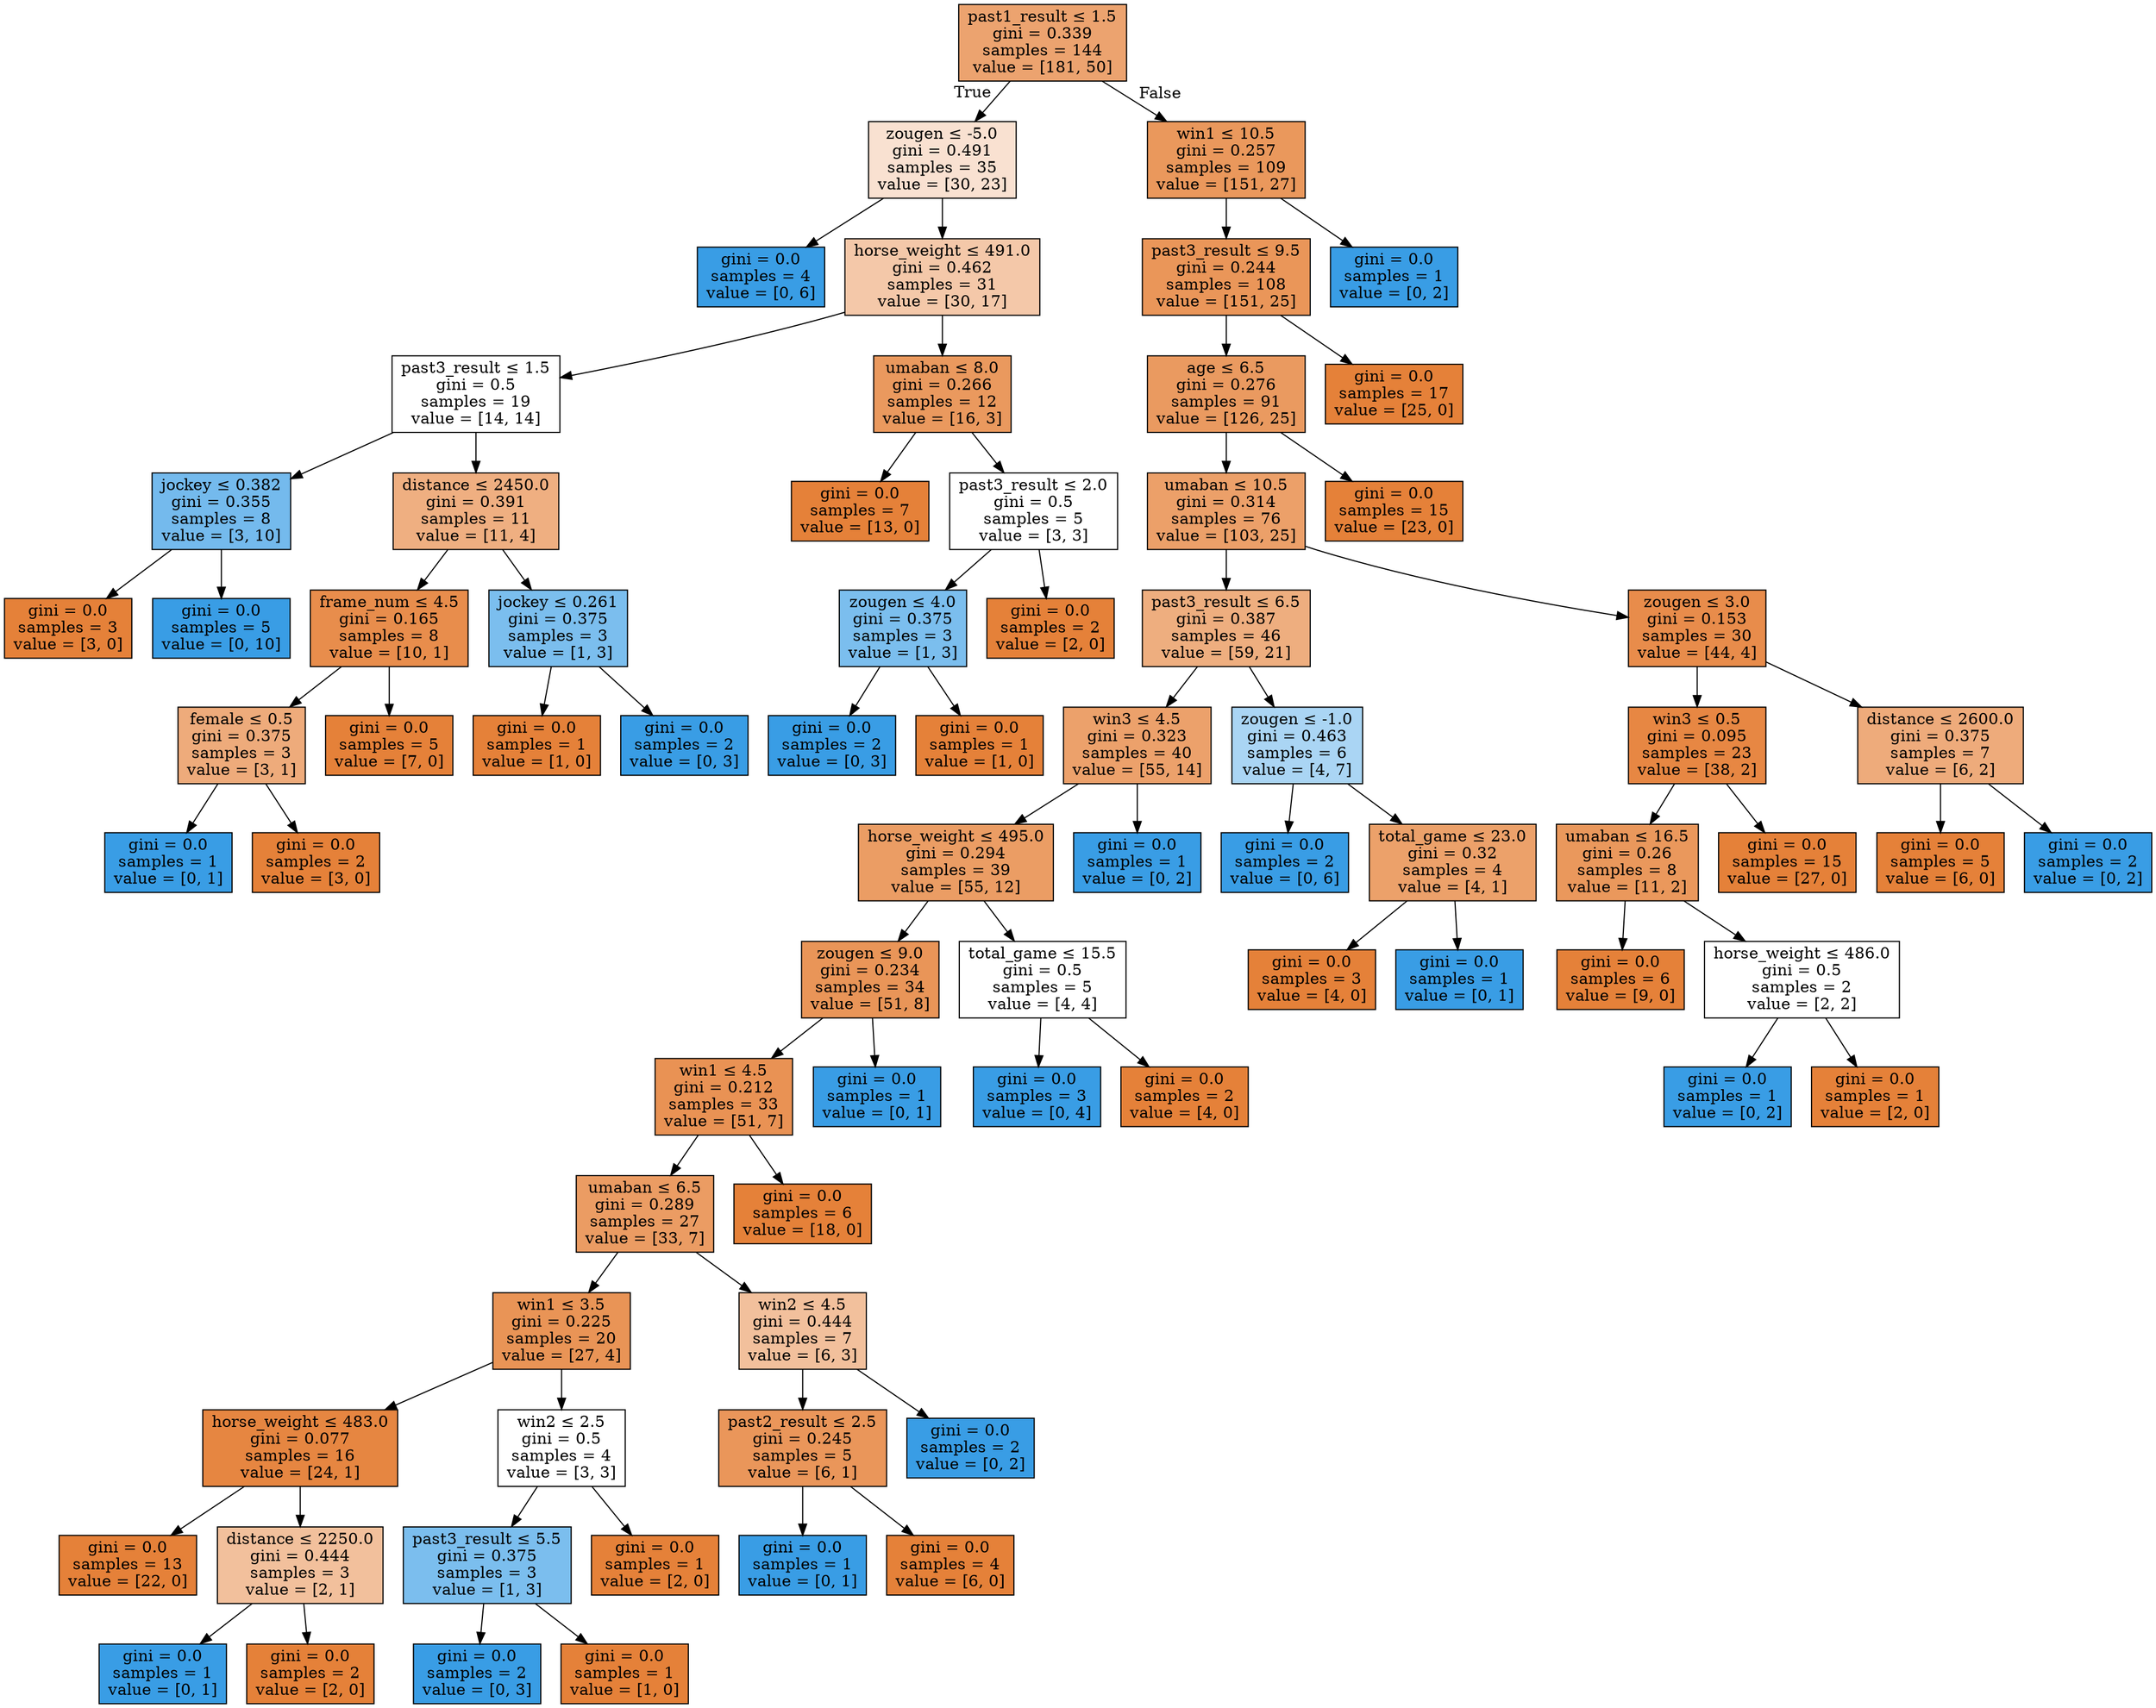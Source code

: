 digraph Tree {
node [shape=box, style="filled", color="black"] ;
0 [label=<past1_result &le; 1.5<br/>gini = 0.339<br/>samples = 144<br/>value = [181, 50]>, fillcolor="#e58139b9"] ;
1 [label=<zougen &le; -5.0<br/>gini = 0.491<br/>samples = 35<br/>value = [30, 23]>, fillcolor="#e581393b"] ;
0 -> 1 [labeldistance=2.5, labelangle=45, headlabel="True"] ;
2 [label=<gini = 0.0<br/>samples = 4<br/>value = [0, 6]>, fillcolor="#399de5ff"] ;
1 -> 2 ;
3 [label=<horse_weight &le; 491.0<br/>gini = 0.462<br/>samples = 31<br/>value = [30, 17]>, fillcolor="#e581396e"] ;
1 -> 3 ;
4 [label=<past3_result &le; 1.5<br/>gini = 0.5<br/>samples = 19<br/>value = [14, 14]>, fillcolor="#e5813900"] ;
3 -> 4 ;
5 [label=<jockey &le; 0.382<br/>gini = 0.355<br/>samples = 8<br/>value = [3, 10]>, fillcolor="#399de5b3"] ;
4 -> 5 ;
6 [label=<gini = 0.0<br/>samples = 3<br/>value = [3, 0]>, fillcolor="#e58139ff"] ;
5 -> 6 ;
7 [label=<gini = 0.0<br/>samples = 5<br/>value = [0, 10]>, fillcolor="#399de5ff"] ;
5 -> 7 ;
8 [label=<distance &le; 2450.0<br/>gini = 0.391<br/>samples = 11<br/>value = [11, 4]>, fillcolor="#e58139a2"] ;
4 -> 8 ;
9 [label=<frame_num &le; 4.5<br/>gini = 0.165<br/>samples = 8<br/>value = [10, 1]>, fillcolor="#e58139e6"] ;
8 -> 9 ;
10 [label=<female &le; 0.5<br/>gini = 0.375<br/>samples = 3<br/>value = [3, 1]>, fillcolor="#e58139aa"] ;
9 -> 10 ;
11 [label=<gini = 0.0<br/>samples = 1<br/>value = [0, 1]>, fillcolor="#399de5ff"] ;
10 -> 11 ;
12 [label=<gini = 0.0<br/>samples = 2<br/>value = [3, 0]>, fillcolor="#e58139ff"] ;
10 -> 12 ;
13 [label=<gini = 0.0<br/>samples = 5<br/>value = [7, 0]>, fillcolor="#e58139ff"] ;
9 -> 13 ;
14 [label=<jockey &le; 0.261<br/>gini = 0.375<br/>samples = 3<br/>value = [1, 3]>, fillcolor="#399de5aa"] ;
8 -> 14 ;
15 [label=<gini = 0.0<br/>samples = 1<br/>value = [1, 0]>, fillcolor="#e58139ff"] ;
14 -> 15 ;
16 [label=<gini = 0.0<br/>samples = 2<br/>value = [0, 3]>, fillcolor="#399de5ff"] ;
14 -> 16 ;
17 [label=<umaban &le; 8.0<br/>gini = 0.266<br/>samples = 12<br/>value = [16, 3]>, fillcolor="#e58139cf"] ;
3 -> 17 ;
18 [label=<gini = 0.0<br/>samples = 7<br/>value = [13, 0]>, fillcolor="#e58139ff"] ;
17 -> 18 ;
19 [label=<past3_result &le; 2.0<br/>gini = 0.5<br/>samples = 5<br/>value = [3, 3]>, fillcolor="#e5813900"] ;
17 -> 19 ;
20 [label=<zougen &le; 4.0<br/>gini = 0.375<br/>samples = 3<br/>value = [1, 3]>, fillcolor="#399de5aa"] ;
19 -> 20 ;
21 [label=<gini = 0.0<br/>samples = 2<br/>value = [0, 3]>, fillcolor="#399de5ff"] ;
20 -> 21 ;
22 [label=<gini = 0.0<br/>samples = 1<br/>value = [1, 0]>, fillcolor="#e58139ff"] ;
20 -> 22 ;
23 [label=<gini = 0.0<br/>samples = 2<br/>value = [2, 0]>, fillcolor="#e58139ff"] ;
19 -> 23 ;
24 [label=<win1 &le; 10.5<br/>gini = 0.257<br/>samples = 109<br/>value = [151, 27]>, fillcolor="#e58139d1"] ;
0 -> 24 [labeldistance=2.5, labelangle=-45, headlabel="False"] ;
25 [label=<past3_result &le; 9.5<br/>gini = 0.244<br/>samples = 108<br/>value = [151, 25]>, fillcolor="#e58139d5"] ;
24 -> 25 ;
26 [label=<age &le; 6.5<br/>gini = 0.276<br/>samples = 91<br/>value = [126, 25]>, fillcolor="#e58139cc"] ;
25 -> 26 ;
27 [label=<umaban &le; 10.5<br/>gini = 0.314<br/>samples = 76<br/>value = [103, 25]>, fillcolor="#e58139c1"] ;
26 -> 27 ;
28 [label=<past3_result &le; 6.5<br/>gini = 0.387<br/>samples = 46<br/>value = [59, 21]>, fillcolor="#e58139a4"] ;
27 -> 28 ;
29 [label=<win3 &le; 4.5<br/>gini = 0.323<br/>samples = 40<br/>value = [55, 14]>, fillcolor="#e58139be"] ;
28 -> 29 ;
30 [label=<horse_weight &le; 495.0<br/>gini = 0.294<br/>samples = 39<br/>value = [55, 12]>, fillcolor="#e58139c7"] ;
29 -> 30 ;
31 [label=<zougen &le; 9.0<br/>gini = 0.234<br/>samples = 34<br/>value = [51, 8]>, fillcolor="#e58139d7"] ;
30 -> 31 ;
32 [label=<win1 &le; 4.5<br/>gini = 0.212<br/>samples = 33<br/>value = [51, 7]>, fillcolor="#e58139dc"] ;
31 -> 32 ;
33 [label=<umaban &le; 6.5<br/>gini = 0.289<br/>samples = 27<br/>value = [33, 7]>, fillcolor="#e58139c9"] ;
32 -> 33 ;
34 [label=<win1 &le; 3.5<br/>gini = 0.225<br/>samples = 20<br/>value = [27, 4]>, fillcolor="#e58139d9"] ;
33 -> 34 ;
35 [label=<horse_weight &le; 483.0<br/>gini = 0.077<br/>samples = 16<br/>value = [24, 1]>, fillcolor="#e58139f4"] ;
34 -> 35 ;
36 [label=<gini = 0.0<br/>samples = 13<br/>value = [22, 0]>, fillcolor="#e58139ff"] ;
35 -> 36 ;
37 [label=<distance &le; 2250.0<br/>gini = 0.444<br/>samples = 3<br/>value = [2, 1]>, fillcolor="#e581397f"] ;
35 -> 37 ;
38 [label=<gini = 0.0<br/>samples = 1<br/>value = [0, 1]>, fillcolor="#399de5ff"] ;
37 -> 38 ;
39 [label=<gini = 0.0<br/>samples = 2<br/>value = [2, 0]>, fillcolor="#e58139ff"] ;
37 -> 39 ;
40 [label=<win2 &le; 2.5<br/>gini = 0.5<br/>samples = 4<br/>value = [3, 3]>, fillcolor="#e5813900"] ;
34 -> 40 ;
41 [label=<past3_result &le; 5.5<br/>gini = 0.375<br/>samples = 3<br/>value = [1, 3]>, fillcolor="#399de5aa"] ;
40 -> 41 ;
42 [label=<gini = 0.0<br/>samples = 2<br/>value = [0, 3]>, fillcolor="#399de5ff"] ;
41 -> 42 ;
43 [label=<gini = 0.0<br/>samples = 1<br/>value = [1, 0]>, fillcolor="#e58139ff"] ;
41 -> 43 ;
44 [label=<gini = 0.0<br/>samples = 1<br/>value = [2, 0]>, fillcolor="#e58139ff"] ;
40 -> 44 ;
45 [label=<win2 &le; 4.5<br/>gini = 0.444<br/>samples = 7<br/>value = [6, 3]>, fillcolor="#e581397f"] ;
33 -> 45 ;
46 [label=<past2_result &le; 2.5<br/>gini = 0.245<br/>samples = 5<br/>value = [6, 1]>, fillcolor="#e58139d4"] ;
45 -> 46 ;
47 [label=<gini = 0.0<br/>samples = 1<br/>value = [0, 1]>, fillcolor="#399de5ff"] ;
46 -> 47 ;
48 [label=<gini = 0.0<br/>samples = 4<br/>value = [6, 0]>, fillcolor="#e58139ff"] ;
46 -> 48 ;
49 [label=<gini = 0.0<br/>samples = 2<br/>value = [0, 2]>, fillcolor="#399de5ff"] ;
45 -> 49 ;
50 [label=<gini = 0.0<br/>samples = 6<br/>value = [18, 0]>, fillcolor="#e58139ff"] ;
32 -> 50 ;
51 [label=<gini = 0.0<br/>samples = 1<br/>value = [0, 1]>, fillcolor="#399de5ff"] ;
31 -> 51 ;
52 [label=<total_game &le; 15.5<br/>gini = 0.5<br/>samples = 5<br/>value = [4, 4]>, fillcolor="#e5813900"] ;
30 -> 52 ;
53 [label=<gini = 0.0<br/>samples = 3<br/>value = [0, 4]>, fillcolor="#399de5ff"] ;
52 -> 53 ;
54 [label=<gini = 0.0<br/>samples = 2<br/>value = [4, 0]>, fillcolor="#e58139ff"] ;
52 -> 54 ;
55 [label=<gini = 0.0<br/>samples = 1<br/>value = [0, 2]>, fillcolor="#399de5ff"] ;
29 -> 55 ;
56 [label=<zougen &le; -1.0<br/>gini = 0.463<br/>samples = 6<br/>value = [4, 7]>, fillcolor="#399de56d"] ;
28 -> 56 ;
57 [label=<gini = 0.0<br/>samples = 2<br/>value = [0, 6]>, fillcolor="#399de5ff"] ;
56 -> 57 ;
58 [label=<total_game &le; 23.0<br/>gini = 0.32<br/>samples = 4<br/>value = [4, 1]>, fillcolor="#e58139bf"] ;
56 -> 58 ;
59 [label=<gini = 0.0<br/>samples = 3<br/>value = [4, 0]>, fillcolor="#e58139ff"] ;
58 -> 59 ;
60 [label=<gini = 0.0<br/>samples = 1<br/>value = [0, 1]>, fillcolor="#399de5ff"] ;
58 -> 60 ;
61 [label=<zougen &le; 3.0<br/>gini = 0.153<br/>samples = 30<br/>value = [44, 4]>, fillcolor="#e58139e8"] ;
27 -> 61 ;
62 [label=<win3 &le; 0.5<br/>gini = 0.095<br/>samples = 23<br/>value = [38, 2]>, fillcolor="#e58139f2"] ;
61 -> 62 ;
63 [label=<umaban &le; 16.5<br/>gini = 0.26<br/>samples = 8<br/>value = [11, 2]>, fillcolor="#e58139d1"] ;
62 -> 63 ;
64 [label=<gini = 0.0<br/>samples = 6<br/>value = [9, 0]>, fillcolor="#e58139ff"] ;
63 -> 64 ;
65 [label=<horse_weight &le; 486.0<br/>gini = 0.5<br/>samples = 2<br/>value = [2, 2]>, fillcolor="#e5813900"] ;
63 -> 65 ;
66 [label=<gini = 0.0<br/>samples = 1<br/>value = [0, 2]>, fillcolor="#399de5ff"] ;
65 -> 66 ;
67 [label=<gini = 0.0<br/>samples = 1<br/>value = [2, 0]>, fillcolor="#e58139ff"] ;
65 -> 67 ;
68 [label=<gini = 0.0<br/>samples = 15<br/>value = [27, 0]>, fillcolor="#e58139ff"] ;
62 -> 68 ;
69 [label=<distance &le; 2600.0<br/>gini = 0.375<br/>samples = 7<br/>value = [6, 2]>, fillcolor="#e58139aa"] ;
61 -> 69 ;
70 [label=<gini = 0.0<br/>samples = 5<br/>value = [6, 0]>, fillcolor="#e58139ff"] ;
69 -> 70 ;
71 [label=<gini = 0.0<br/>samples = 2<br/>value = [0, 2]>, fillcolor="#399de5ff"] ;
69 -> 71 ;
72 [label=<gini = 0.0<br/>samples = 15<br/>value = [23, 0]>, fillcolor="#e58139ff"] ;
26 -> 72 ;
73 [label=<gini = 0.0<br/>samples = 17<br/>value = [25, 0]>, fillcolor="#e58139ff"] ;
25 -> 73 ;
74 [label=<gini = 0.0<br/>samples = 1<br/>value = [0, 2]>, fillcolor="#399de5ff"] ;
24 -> 74 ;
}